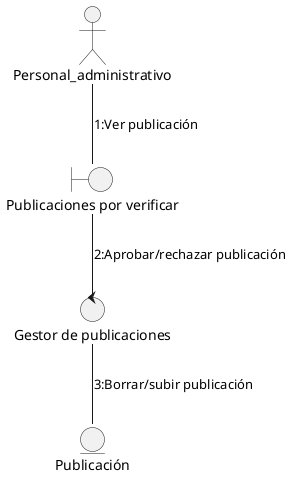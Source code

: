 @startuml verificarPublicaciones
actor Personal_administrativo as pm
boundary "Publicaciones por verificar" as pv
pm--pv :1:Ver publicación
control "Gestor de publicaciones" as pg
pv--pg :2:Aprobar/rechazar publicación
entity Publicación as p
pg--p :3:Borrar/subir publicación
@enduml